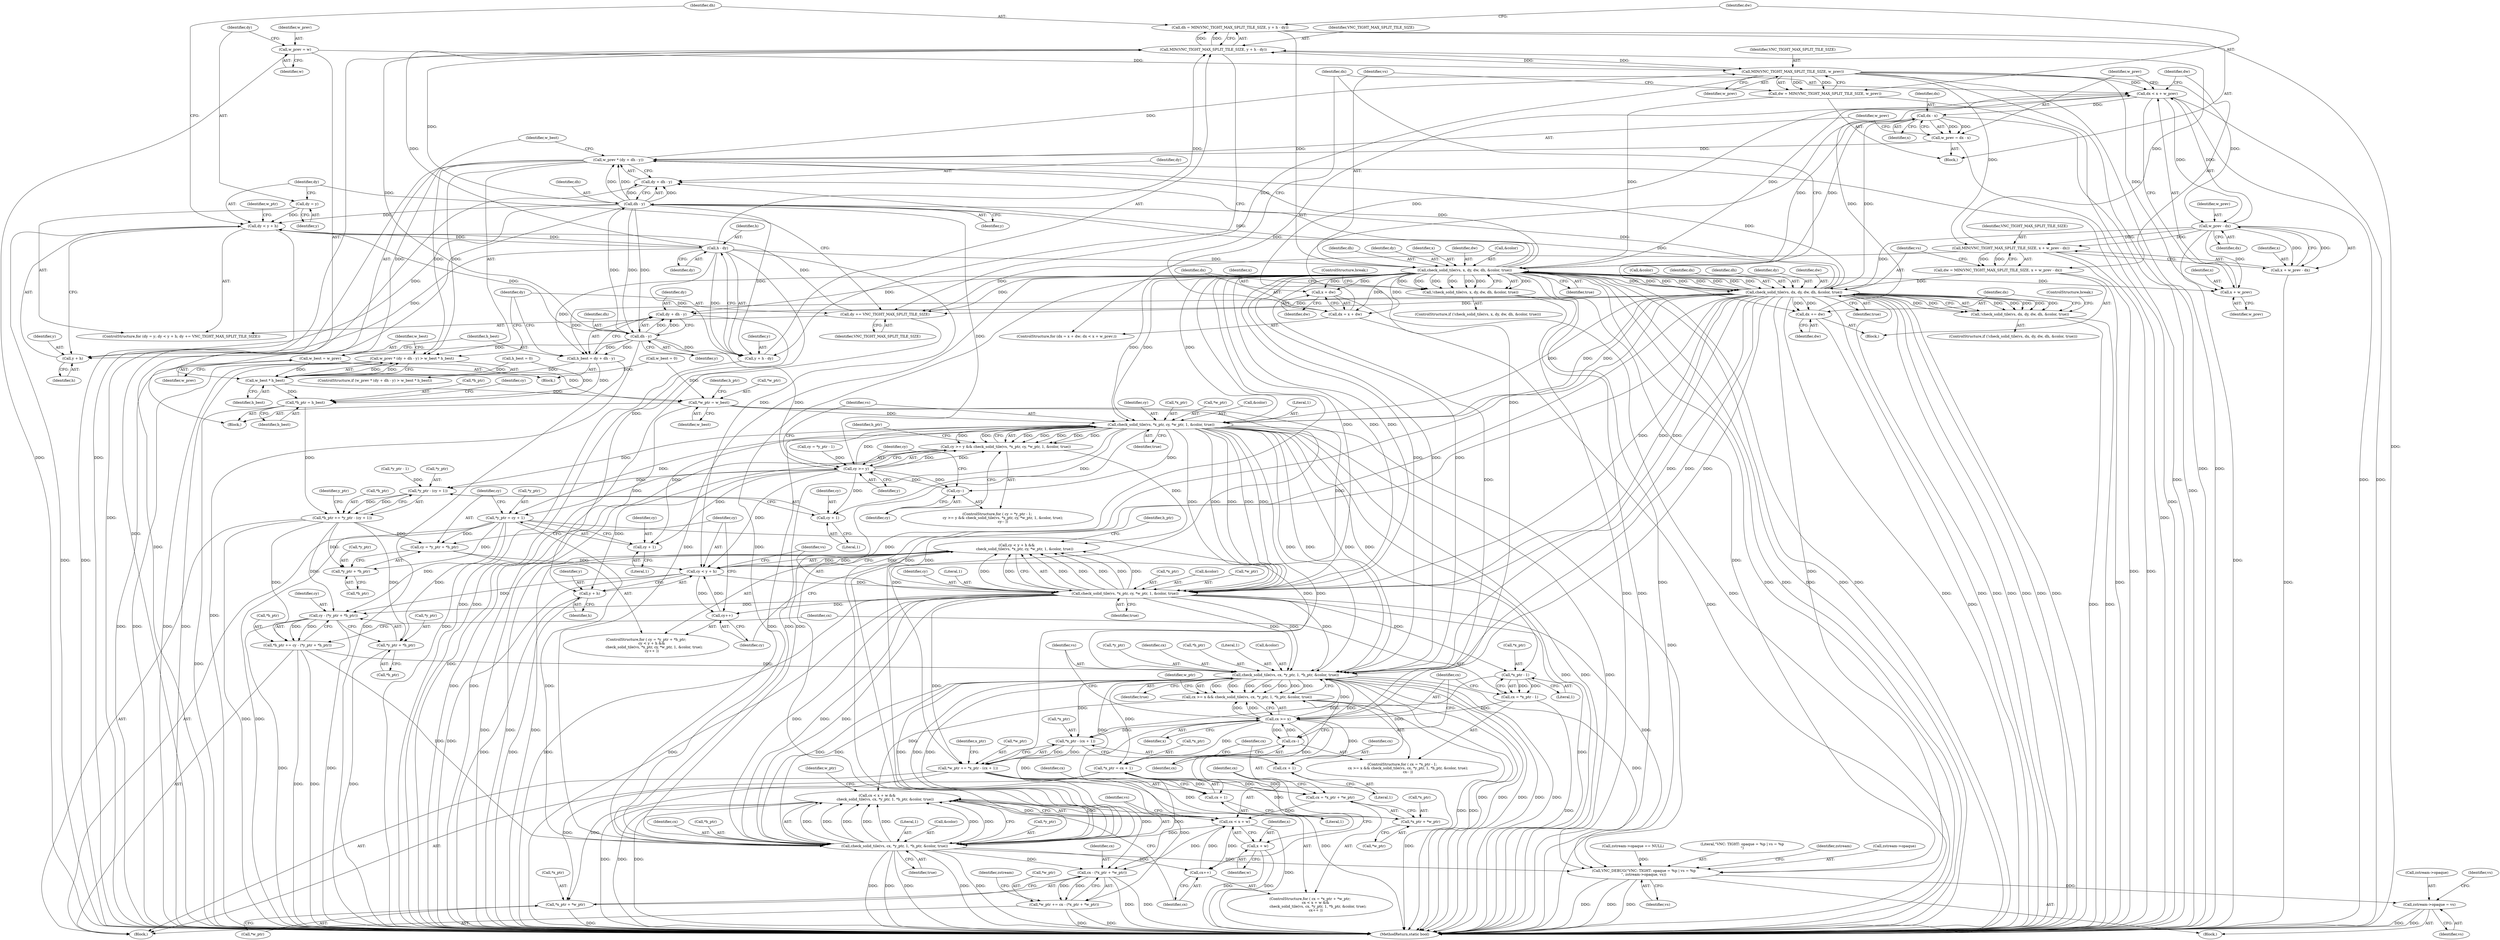 digraph "0_qemu_9f64916da20eea67121d544698676295bbb105a7_0@integer" {
"1000202" [label="(Call,dh = MIN(VNC_TIGHT_MAX_SPLIT_TILE_SIZE, y + h - dy))"];
"1000204" [label="(Call,MIN(VNC_TIGHT_MAX_SPLIT_TILE_SIZE, y + h - dy))"];
"1000213" [label="(Call,MIN(VNC_TIGHT_MAX_SPLIT_TILE_SIZE, w_prev))"];
"1000186" [label="(Call,w_prev = w)"];
"1000273" [label="(Call,w_prev * (dy + dh - y))"];
"1000266" [label="(Call,w_prev = dx - x)"];
"1000268" [label="(Call,dx - x)"];
"1000235" [label="(Call,dx < x + w_prev)"];
"1000263" [label="(Call,dx += dw)"];
"1000252" [label="(Call,check_solid_tile(vs, dx, dy, dw, dh, &color, true))"];
"1000218" [label="(Call,check_solid_tile(vs, x, dy, dw, dh, &color, true))"];
"1000202" [label="(Call,dh = MIN(VNC_TIGHT_MAX_SPLIT_TILE_SIZE, y + h - dy))"];
"1000208" [label="(Call,h - dy)"];
"1000193" [label="(Call,dy < y + h)"];
"1000190" [label="(Call,dy = y)"];
"1000198" [label="(Call,dy += VNC_TIGHT_MAX_SPLIT_TILE_SIZE)"];
"1000243" [label="(Call,MIN(VNC_TIGHT_MAX_SPLIT_TILE_SIZE, x + w_prev - dx))"];
"1000247" [label="(Call,w_prev - dx)"];
"1000291" [label="(Call,dh - y)"];
"1000277" [label="(Call,dh - y)"];
"1000211" [label="(Call,dw = MIN(VNC_TIGHT_MAX_SPLIT_TILE_SIZE, w_prev))"];
"1000241" [label="(Call,dw = MIN(VNC_TIGHT_MAX_SPLIT_TILE_SIZE, x + w_prev - dx))"];
"1000230" [label="(Call,dx = x + dw)"];
"1000195" [label="(Call,y + h)"];
"1000237" [label="(Call,x + w_prev)"];
"1000251" [label="(Call,!check_solid_tile(vs, dx, dy, dw, dh, &color, true))"];
"1000272" [label="(Call,w_prev * (dy + dh - y) > w_best * h_best)"];
"1000284" [label="(Call,w_best = w_prev)"];
"1000280" [label="(Call,w_best * h_best)"];
"1000294" [label="(Call,*w_ptr = w_best)"];
"1000316" [label="(Call,check_solid_tile(vs, *x_ptr, cy, *w_ptr, 1, &color, true))"];
"1000312" [label="(Call,cy >= y && check_solid_tile(vs, *x_ptr, cy, *w_ptr, 1, &color, true))"];
"1000352" [label="(Call,cy < y + h &&\n              check_solid_tile(vs, *x_ptr, cy, *w_ptr, 1, &color, true))"];
"1000327" [label="(Call,cy--)"];
"1000313" [label="(Call,cy >= y)"];
"1000332" [label="(Call,*y_ptr - (cy + 1))"];
"1000329" [label="(Call,*h_ptr += *y_ptr - (cy + 1))"];
"1000345" [label="(Call,cy = *y_ptr + *h_ptr)"];
"1000353" [label="(Call,cy < y + h)"];
"1000358" [label="(Call,check_solid_tile(vs, *x_ptr, cy, *w_ptr, 1, &color, true))"];
"1000369" [label="(Call,cy++)"];
"1000374" [label="(Call,cy - (*y_ptr + *h_ptr))"];
"1000371" [label="(Call,*h_ptr += cy - (*y_ptr + *h_ptr))"];
"1000392" [label="(Call,check_solid_tile(vs, cx, *y_ptr, 1, *h_ptr, &color, true))"];
"1000388" [label="(Call,cx >= x && check_solid_tile(vs, cx, *y_ptr, 1, *h_ptr, &color, true))"];
"1000428" [label="(Call,cx < x + w &&\n              check_solid_tile(vs, cx, *y_ptr, 1, *h_ptr, &color, true))"];
"1000403" [label="(Call,cx--)"];
"1000389" [label="(Call,cx >= x)"];
"1000408" [label="(Call,*x_ptr - (cx + 1))"];
"1000405" [label="(Call,*w_ptr += *x_ptr - (cx + 1))"];
"1000421" [label="(Call,cx = *x_ptr + *w_ptr)"];
"1000429" [label="(Call,cx < x + w)"];
"1000434" [label="(Call,check_solid_tile(vs, cx, *y_ptr, 1, *h_ptr, &color, true))"];
"1000445" [label="(Call,cx++)"];
"1000450" [label="(Call,cx - (*x_ptr + *w_ptr))"];
"1000447" [label="(Call,*w_ptr += cx - (*x_ptr + *w_ptr))"];
"1000480" [label="(Call,VNC_DEBUG(\"VNC: TIGHT: opaque = %p | vs = %p\n\", zstream->opaque, vs))"];
"1000525" [label="(Call,zstream->opaque = vs)"];
"1000423" [label="(Call,*x_ptr + *w_ptr)"];
"1000452" [label="(Call,*x_ptr + *w_ptr)"];
"1000411" [label="(Call,cx + 1)"];
"1000414" [label="(Call,*x_ptr = cx + 1)"];
"1000417" [label="(Call,cx + 1)"];
"1000431" [label="(Call,x + w)"];
"1000384" [label="(Call,*x_ptr - 1)"];
"1000382" [label="(Call,cx = *x_ptr - 1)"];
"1000347" [label="(Call,*y_ptr + *h_ptr)"];
"1000376" [label="(Call,*y_ptr + *h_ptr)"];
"1000335" [label="(Call,cy + 1)"];
"1000338" [label="(Call,*y_ptr = cy + 1)"];
"1000341" [label="(Call,cy + 1)"];
"1000355" [label="(Call,y + h)"];
"1000298" [label="(Call,*h_ptr = h_best)"];
"1000275" [label="(Call,dy + dh - y)"];
"1000206" [label="(Call,y + h - dy)"];
"1000287" [label="(Call,h_best = dy + dh - y)"];
"1000289" [label="(Call,dy + dh - y)"];
"1000245" [label="(Call,x + w_prev - dx)"];
"1000217" [label="(Call,!check_solid_tile(vs, x, dy, dw, dh, &color, true))"];
"1000232" [label="(Call,x + dw)"];
"1000204" [label="(Call,MIN(VNC_TIGHT_MAX_SPLIT_TILE_SIZE, y + h - dy))"];
"1000335" [label="(Call,cy + 1)"];
"1000393" [label="(Identifier,vs)"];
"1000191" [label="(Identifier,dy)"];
"1000257" [label="(Identifier,dh)"];
"1000296" [label="(Identifier,w_ptr)"];
"1000284" [label="(Call,w_best = w_prev)"];
"1000217" [label="(Call,!check_solid_tile(vs, x, dy, dw, dh, &color, true))"];
"1000398" [label="(Call,*h_ptr)"];
"1000343" [label="(Literal,1)"];
"1000397" [label="(Literal,1)"];
"1000444" [label="(Identifier,true)"];
"1000297" [label="(Identifier,w_best)"];
"1000436" [label="(Identifier,cx)"];
"1000194" [label="(Identifier,dy)"];
"1000255" [label="(Identifier,dy)"];
"1000409" [label="(Call,*x_ptr)"];
"1000198" [label="(Call,dy += VNC_TIGHT_MAX_SPLIT_TILE_SIZE)"];
"1000316" [label="(Call,check_solid_tile(vs, *x_ptr, cy, *w_ptr, 1, &color, true))"];
"1000323" [label="(Literal,1)"];
"1000337" [label="(Literal,1)"];
"1000384" [label="(Call,*x_ptr - 1)"];
"1000228" [label="(ControlStructure,break;)"];
"1000419" [label="(Literal,1)"];
"1000362" [label="(Identifier,cy)"];
"1000347" [label="(Call,*y_ptr + *h_ptr)"];
"1000265" [label="(Identifier,dw)"];
"1000248" [label="(Identifier,w_prev)"];
"1000373" [label="(Identifier,h_ptr)"];
"1000190" [label="(Call,dy = y)"];
"1000387" [label="(Literal,1)"];
"1000350" [label="(Call,*h_ptr)"];
"1000428" [label="(Call,cx < x + w &&\n              check_solid_tile(vs, cx, *y_ptr, 1, *h_ptr, &color, true))"];
"1000340" [label="(Identifier,y_ptr)"];
"1000263" [label="(Call,dx += dw)"];
"1000375" [label="(Identifier,cy)"];
"1000299" [label="(Call,*h_ptr)"];
"1000256" [label="(Identifier,dw)"];
"1000420" [label="(ControlStructure,for ( cx = *x_ptr + *w_ptr;\n          cx < x + w &&\n              check_solid_tile(vs, cx, *y_ptr, 1, *h_ptr, &color, true);\n          cx++ ))"];
"1000400" [label="(Call,&color)"];
"1000445" [label="(Call,cx++)"];
"1000237" [label="(Call,x + w_prev)"];
"1000451" [label="(Identifier,cx)"];
"1000278" [label="(Identifier,dh)"];
"1000385" [label="(Call,*x_ptr)"];
"1000206" [label="(Call,y + h - dy)"];
"1000216" [label="(ControlStructure,if (!check_solid_tile(vs, x, dy, dw, dh, &color, true)))"];
"1000424" [label="(Call,*x_ptr)"];
"1000266" [label="(Call,w_prev = dx - x)"];
"1000313" [label="(Call,cy >= y)"];
"1000369" [label="(Call,cy++)"];
"1000429" [label="(Call,cx < x + w)"];
"1000285" [label="(Identifier,w_best)"];
"1000406" [label="(Call,*w_ptr)"];
"1000213" [label="(Call,MIN(VNC_TIGHT_MAX_SPLIT_TILE_SIZE, w_prev))"];
"1000358" [label="(Call,check_solid_tile(vs, *x_ptr, cy, *w_ptr, 1, &color, true))"];
"1000485" [label="(Identifier,vs)"];
"1000238" [label="(Identifier,x)"];
"1000388" [label="(Call,cx >= x && check_solid_tile(vs, cx, *y_ptr, 1, *h_ptr, &color, true))"];
"1000381" [label="(ControlStructure,for ( cx = *x_ptr - 1;\n          cx >= x && check_solid_tile(vs, cx, *y_ptr, 1, *h_ptr, &color, true);\n          cx-- ))"];
"1000426" [label="(Call,*w_ptr)"];
"1000448" [label="(Call,*w_ptr)"];
"1000239" [label="(Identifier,w_prev)"];
"1000356" [label="(Identifier,y)"];
"1000183" [label="(Call,h_best = 0)"];
"1000270" [label="(Identifier,x)"];
"1000258" [label="(Call,&color)"];
"1000244" [label="(Identifier,VNC_TIGHT_MAX_SPLIT_TILE_SIZE)"];
"1000202" [label="(Call,dh = MIN(VNC_TIGHT_MAX_SPLIT_TILE_SIZE, y + h - dy))"];
"1000251" [label="(Call,!check_solid_tile(vs, dx, dy, dw, dh, &color, true))"];
"1000291" [label="(Call,dh - y)"];
"1000193" [label="(Call,dy < y + h)"];
"1000328" [label="(Identifier,cy)"];
"1000315" [label="(Identifier,y)"];
"1000219" [label="(Identifier,vs)"];
"1000354" [label="(Identifier,cy)"];
"1000414" [label="(Call,*x_ptr = cx + 1)"];
"1000431" [label="(Call,x + w)"];
"1000453" [label="(Call,*x_ptr)"];
"1000289" [label="(Call,dy + dh - y)"];
"1000376" [label="(Call,*y_ptr + *h_ptr)"];
"1000314" [label="(Identifier,cy)"];
"1000430" [label="(Identifier,cx)"];
"1000481" [label="(Literal,\"VNC: TIGHT: opaque = %p | vs = %p\n\")"];
"1000306" [label="(Call,cy = *y_ptr - 1)"];
"1000336" [label="(Identifier,cy)"];
"1000365" [label="(Literal,1)"];
"1000293" [label="(Identifier,y)"];
"1000224" [label="(Call,&color)"];
"1000267" [label="(Identifier,w_prev)"];
"1000435" [label="(Identifier,vs)"];
"1000346" [label="(Identifier,cy)"];
"1000404" [label="(Identifier,cx)"];
"1000407" [label="(Identifier,w_ptr)"];
"1000422" [label="(Identifier,cx)"];
"1000402" [label="(Identifier,true)"];
"1000207" [label="(Identifier,y)"];
"1000382" [label="(Call,cx = *x_ptr - 1)"];
"1000395" [label="(Call,*y_ptr)"];
"1000277" [label="(Call,dh - y)"];
"1000421" [label="(Call,cx = *x_ptr + *w_ptr)"];
"1000440" [label="(Call,*h_ptr)"];
"1000188" [label="(Identifier,w)"];
"1000295" [label="(Call,*w_ptr)"];
"1000333" [label="(Call,*y_ptr)"];
"1000345" [label="(Call,cy = *y_ptr + *h_ptr)"];
"1000415" [label="(Call,*x_ptr)"];
"1000423" [label="(Call,*x_ptr + *w_ptr)"];
"1000199" [label="(Identifier,dy)"];
"1000192" [label="(Identifier,y)"];
"1000226" [label="(Identifier,true)"];
"1000264" [label="(Identifier,dx)"];
"1000408" [label="(Call,*x_ptr - (cx + 1))"];
"1000242" [label="(Identifier,dw)"];
"1000403" [label="(Call,cx--)"];
"1000416" [label="(Identifier,x_ptr)"];
"1000320" [label="(Identifier,cy)"];
"1000283" [label="(Block,)"];
"1000332" [label="(Call,*y_ptr - (cy + 1))"];
"1000338" [label="(Call,*y_ptr = cy + 1)"];
"1000352" [label="(Call,cy < y + h &&\n              check_solid_tile(vs, *x_ptr, cy, *w_ptr, 1, &color, true))"];
"1000208" [label="(Call,h - dy)"];
"1000331" [label="(Identifier,h_ptr)"];
"1000329" [label="(Call,*h_ptr += *y_ptr - (cy + 1))"];
"1000243" [label="(Call,MIN(VNC_TIGHT_MAX_SPLIT_TILE_SIZE, x + w_prev - dx))"];
"1000215" [label="(Identifier,w_prev)"];
"1000230" [label="(Call,dx = x + dw)"];
"1000290" [label="(Identifier,dy)"];
"1000305" [label="(ControlStructure,for ( cy = *y_ptr - 1;\n          cy >= y && check_solid_tile(vs, *x_ptr, cy, *w_ptr, 1, &color, true);\n          cy-- ))"];
"1000392" [label="(Call,check_solid_tile(vs, cx, *y_ptr, 1, *h_ptr, &color, true))"];
"1000247" [label="(Call,w_prev - dx)"];
"1000249" [label="(Identifier,dx)"];
"1000327" [label="(Call,cy--)"];
"1000246" [label="(Identifier,x)"];
"1000212" [label="(Identifier,dw)"];
"1000196" [label="(Identifier,y)"];
"1000439" [label="(Literal,1)"];
"1000442" [label="(Call,&color)"];
"1000302" [label="(Block,)"];
"1000488" [label="(Identifier,zstream)"];
"1000253" [label="(Identifier,vs)"];
"1000195" [label="(Call,y + h)"];
"1000234" [label="(Identifier,dw)"];
"1000342" [label="(Identifier,cy)"];
"1000223" [label="(Identifier,dh)"];
"1000218" [label="(Call,check_solid_tile(vs, x, dy, dw, dh, &color, true))"];
"1000475" [label="(Block,)"];
"1000412" [label="(Identifier,cx)"];
"1000339" [label="(Call,*y_ptr)"];
"1000279" [label="(Identifier,y)"];
"1000179" [label="(Call,w_best = 0)"];
"1000250" [label="(ControlStructure,if (!check_solid_tile(vs, dx, dy, dw, dh, &color, true)))"];
"1000433" [label="(Identifier,w)"];
"1000355" [label="(Call,y + h)"];
"1000434" [label="(Call,check_solid_tile(vs, cx, *y_ptr, 1, *h_ptr, &color, true))"];
"1000214" [label="(Identifier,VNC_TIGHT_MAX_SPLIT_TILE_SIZE)"];
"1000189" [label="(ControlStructure,for (dy = y; dy < y + h; dy += VNC_TIGHT_MAX_SPLIT_TILE_SIZE))"];
"1000280" [label="(Call,w_best * h_best)"];
"1000312" [label="(Call,cy >= y && check_solid_tile(vs, *x_ptr, cy, *w_ptr, 1, &color, true))"];
"1000241" [label="(Call,dw = MIN(VNC_TIGHT_MAX_SPLIT_TILE_SIZE, x + w_prev - dx))"];
"1000205" [label="(Identifier,VNC_TIGHT_MAX_SPLIT_TILE_SIZE)"];
"1000221" [label="(Identifier,dy)"];
"1000240" [label="(Block,)"];
"1000330" [label="(Call,*h_ptr)"];
"1000383" [label="(Identifier,cx)"];
"1000281" [label="(Identifier,w_best)"];
"1000405" [label="(Call,*w_ptr += *x_ptr - (cx + 1))"];
"1000187" [label="(Identifier,w_prev)"];
"1000260" [label="(Identifier,true)"];
"1000437" [label="(Call,*y_ptr)"];
"1000211" [label="(Call,dw = MIN(VNC_TIGHT_MAX_SPLIT_TILE_SIZE, w_prev))"];
"1000231" [label="(Identifier,dx)"];
"1000288" [label="(Identifier,h_best)"];
"1000318" [label="(Call,*x_ptr)"];
"1000374" [label="(Call,cy - (*y_ptr + *h_ptr))"];
"1000368" [label="(Identifier,true)"];
"1000233" [label="(Identifier,x)"];
"1000341" [label="(Call,cy + 1)"];
"1000455" [label="(Call,*w_ptr)"];
"1000482" [label="(Call,zstream->opaque)"];
"1000460" [label="(Identifier,zstream)"];
"1000450" [label="(Call,cx - (*x_ptr + *w_ptr))"];
"1000301" [label="(Identifier,h_best)"];
"1000360" [label="(Call,*x_ptr)"];
"1000307" [label="(Identifier,cy)"];
"1000321" [label="(Call,*w_ptr)"];
"1000282" [label="(Identifier,h_best)"];
"1000391" [label="(Identifier,x)"];
"1000294" [label="(Call,*w_ptr = w_best)"];
"1000526" [label="(Call,zstream->opaque)"];
"1000449" [label="(Identifier,w_ptr)"];
"1000268" [label="(Call,dx - x)"];
"1000418" [label="(Identifier,cx)"];
"1000274" [label="(Identifier,w_prev)"];
"1000235" [label="(Call,dx < x + w_prev)"];
"1000186" [label="(Call,w_prev = w)"];
"1000232" [label="(Call,x + dw)"];
"1000197" [label="(Identifier,h)"];
"1000359" [label="(Identifier,vs)"];
"1000535" [label="(Identifier,vs)"];
"1000348" [label="(Call,*y_ptr)"];
"1000275" [label="(Call,dy + dh - y)"];
"1000210" [label="(Identifier,dy)"];
"1000229" [label="(ControlStructure,for (dx = x + dw; dx < x + w_prev;))"];
"1000273" [label="(Call,w_prev * (dy + dh - y))"];
"1000203" [label="(Identifier,dh)"];
"1000254" [label="(Identifier,dx)"];
"1000262" [label="(ControlStructure,break;)"];
"1000286" [label="(Identifier,w_prev)"];
"1000201" [label="(Block,)"];
"1000366" [label="(Call,&color)"];
"1000413" [label="(Literal,1)"];
"1000357" [label="(Identifier,h)"];
"1000394" [label="(Identifier,cx)"];
"1000446" [label="(Identifier,cx)"];
"1000245" [label="(Call,x + w_prev - dx)"];
"1000236" [label="(Identifier,dx)"];
"1000372" [label="(Call,*h_ptr)"];
"1000272" [label="(Call,w_prev * (dy + dh - y) > w_best * h_best)"];
"1000353" [label="(Call,cy < y + h)"];
"1000271" [label="(ControlStructure,if (w_prev * (dy + dh - y) > w_best * h_best))"];
"1000269" [label="(Identifier,dx)"];
"1000300" [label="(Identifier,h_ptr)"];
"1000220" [label="(Identifier,x)"];
"1000390" [label="(Identifier,cx)"];
"1000287" [label="(Call,h_best = dy + dh - y)"];
"1000529" [label="(Identifier,vs)"];
"1000298" [label="(Call,*h_ptr = h_best)"];
"1000200" [label="(Identifier,VNC_TIGHT_MAX_SPLIT_TILE_SIZE)"];
"1000317" [label="(Identifier,vs)"];
"1000209" [label="(Identifier,h)"];
"1000470" [label="(Call,zstream->opaque == NULL)"];
"1000370" [label="(Identifier,cy)"];
"1000371" [label="(Call,*h_ptr += cy - (*y_ptr + *h_ptr))"];
"1000363" [label="(Call,*w_ptr)"];
"1000417" [label="(Call,cx + 1)"];
"1000292" [label="(Identifier,dh)"];
"1000525" [label="(Call,zstream->opaque = vs)"];
"1000389" [label="(Call,cx >= x)"];
"1000946" [label="(MethodReturn,static bool)"];
"1000344" [label="(ControlStructure,for ( cy = *y_ptr + *h_ptr;\n          cy < y + h &&\n              check_solid_tile(vs, *x_ptr, cy, *w_ptr, 1, &color, true);\n          cy++ ))"];
"1000308" [label="(Call,*y_ptr - 1)"];
"1000377" [label="(Call,*y_ptr)"];
"1000411" [label="(Call,cx + 1)"];
"1000252" [label="(Call,check_solid_tile(vs, dx, dy, dw, dh, &color, true))"];
"1000324" [label="(Call,&color)"];
"1000452" [label="(Call,*x_ptr + *w_ptr)"];
"1000447" [label="(Call,*w_ptr += cx - (*x_ptr + *w_ptr))"];
"1000480" [label="(Call,VNC_DEBUG(\"VNC: TIGHT: opaque = %p | vs = %p\n\", zstream->opaque, vs))"];
"1000276" [label="(Identifier,dy)"];
"1000432" [label="(Identifier,x)"];
"1000379" [label="(Call,*h_ptr)"];
"1000172" [label="(Block,)"];
"1000222" [label="(Identifier,dw)"];
"1000326" [label="(Identifier,true)"];
"1000202" -> "1000201"  [label="AST: "];
"1000202" -> "1000204"  [label="CFG: "];
"1000203" -> "1000202"  [label="AST: "];
"1000204" -> "1000202"  [label="AST: "];
"1000212" -> "1000202"  [label="CFG: "];
"1000202" -> "1000946"  [label="DDG: "];
"1000204" -> "1000202"  [label="DDG: "];
"1000204" -> "1000202"  [label="DDG: "];
"1000202" -> "1000218"  [label="DDG: "];
"1000204" -> "1000206"  [label="CFG: "];
"1000205" -> "1000204"  [label="AST: "];
"1000206" -> "1000204"  [label="AST: "];
"1000204" -> "1000946"  [label="DDG: "];
"1000213" -> "1000204"  [label="DDG: "];
"1000243" -> "1000204"  [label="DDG: "];
"1000291" -> "1000204"  [label="DDG: "];
"1000277" -> "1000204"  [label="DDG: "];
"1000208" -> "1000204"  [label="DDG: "];
"1000208" -> "1000204"  [label="DDG: "];
"1000204" -> "1000213"  [label="DDG: "];
"1000213" -> "1000211"  [label="AST: "];
"1000213" -> "1000215"  [label="CFG: "];
"1000214" -> "1000213"  [label="AST: "];
"1000215" -> "1000213"  [label="AST: "];
"1000211" -> "1000213"  [label="CFG: "];
"1000213" -> "1000946"  [label="DDG: "];
"1000213" -> "1000946"  [label="DDG: "];
"1000213" -> "1000198"  [label="DDG: "];
"1000213" -> "1000211"  [label="DDG: "];
"1000213" -> "1000211"  [label="DDG: "];
"1000186" -> "1000213"  [label="DDG: "];
"1000273" -> "1000213"  [label="DDG: "];
"1000213" -> "1000235"  [label="DDG: "];
"1000213" -> "1000237"  [label="DDG: "];
"1000213" -> "1000243"  [label="DDG: "];
"1000213" -> "1000247"  [label="DDG: "];
"1000186" -> "1000172"  [label="AST: "];
"1000186" -> "1000188"  [label="CFG: "];
"1000187" -> "1000186"  [label="AST: "];
"1000188" -> "1000186"  [label="AST: "];
"1000191" -> "1000186"  [label="CFG: "];
"1000186" -> "1000946"  [label="DDG: "];
"1000273" -> "1000272"  [label="AST: "];
"1000273" -> "1000275"  [label="CFG: "];
"1000274" -> "1000273"  [label="AST: "];
"1000275" -> "1000273"  [label="AST: "];
"1000281" -> "1000273"  [label="CFG: "];
"1000273" -> "1000946"  [label="DDG: "];
"1000273" -> "1000946"  [label="DDG: "];
"1000273" -> "1000272"  [label="DDG: "];
"1000273" -> "1000272"  [label="DDG: "];
"1000266" -> "1000273"  [label="DDG: "];
"1000218" -> "1000273"  [label="DDG: "];
"1000252" -> "1000273"  [label="DDG: "];
"1000277" -> "1000273"  [label="DDG: "];
"1000277" -> "1000273"  [label="DDG: "];
"1000273" -> "1000284"  [label="DDG: "];
"1000266" -> "1000201"  [label="AST: "];
"1000266" -> "1000268"  [label="CFG: "];
"1000267" -> "1000266"  [label="AST: "];
"1000268" -> "1000266"  [label="AST: "];
"1000274" -> "1000266"  [label="CFG: "];
"1000266" -> "1000946"  [label="DDG: "];
"1000268" -> "1000266"  [label="DDG: "];
"1000268" -> "1000266"  [label="DDG: "];
"1000268" -> "1000270"  [label="CFG: "];
"1000269" -> "1000268"  [label="AST: "];
"1000270" -> "1000268"  [label="AST: "];
"1000268" -> "1000946"  [label="DDG: "];
"1000268" -> "1000218"  [label="DDG: "];
"1000235" -> "1000268"  [label="DDG: "];
"1000252" -> "1000268"  [label="DDG: "];
"1000218" -> "1000268"  [label="DDG: "];
"1000268" -> "1000389"  [label="DDG: "];
"1000235" -> "1000229"  [label="AST: "];
"1000235" -> "1000237"  [label="CFG: "];
"1000236" -> "1000235"  [label="AST: "];
"1000237" -> "1000235"  [label="AST: "];
"1000242" -> "1000235"  [label="CFG: "];
"1000267" -> "1000235"  [label="CFG: "];
"1000235" -> "1000946"  [label="DDG: "];
"1000235" -> "1000946"  [label="DDG: "];
"1000263" -> "1000235"  [label="DDG: "];
"1000230" -> "1000235"  [label="DDG: "];
"1000218" -> "1000235"  [label="DDG: "];
"1000247" -> "1000235"  [label="DDG: "];
"1000235" -> "1000247"  [label="DDG: "];
"1000263" -> "1000240"  [label="AST: "];
"1000263" -> "1000265"  [label="CFG: "];
"1000264" -> "1000263"  [label="AST: "];
"1000265" -> "1000263"  [label="AST: "];
"1000236" -> "1000263"  [label="CFG: "];
"1000263" -> "1000946"  [label="DDG: "];
"1000252" -> "1000263"  [label="DDG: "];
"1000252" -> "1000263"  [label="DDG: "];
"1000252" -> "1000251"  [label="AST: "];
"1000252" -> "1000260"  [label="CFG: "];
"1000253" -> "1000252"  [label="AST: "];
"1000254" -> "1000252"  [label="AST: "];
"1000255" -> "1000252"  [label="AST: "];
"1000256" -> "1000252"  [label="AST: "];
"1000257" -> "1000252"  [label="AST: "];
"1000258" -> "1000252"  [label="AST: "];
"1000260" -> "1000252"  [label="AST: "];
"1000251" -> "1000252"  [label="CFG: "];
"1000252" -> "1000946"  [label="DDG: "];
"1000252" -> "1000946"  [label="DDG: "];
"1000252" -> "1000946"  [label="DDG: "];
"1000252" -> "1000946"  [label="DDG: "];
"1000252" -> "1000946"  [label="DDG: "];
"1000252" -> "1000946"  [label="DDG: "];
"1000252" -> "1000946"  [label="DDG: "];
"1000252" -> "1000198"  [label="DDG: "];
"1000252" -> "1000218"  [label="DDG: "];
"1000252" -> "1000218"  [label="DDG: "];
"1000252" -> "1000218"  [label="DDG: "];
"1000252" -> "1000251"  [label="DDG: "];
"1000252" -> "1000251"  [label="DDG: "];
"1000252" -> "1000251"  [label="DDG: "];
"1000252" -> "1000251"  [label="DDG: "];
"1000252" -> "1000251"  [label="DDG: "];
"1000252" -> "1000251"  [label="DDG: "];
"1000252" -> "1000251"  [label="DDG: "];
"1000218" -> "1000252"  [label="DDG: "];
"1000218" -> "1000252"  [label="DDG: "];
"1000218" -> "1000252"  [label="DDG: "];
"1000218" -> "1000252"  [label="DDG: "];
"1000218" -> "1000252"  [label="DDG: "];
"1000247" -> "1000252"  [label="DDG: "];
"1000241" -> "1000252"  [label="DDG: "];
"1000252" -> "1000275"  [label="DDG: "];
"1000252" -> "1000277"  [label="DDG: "];
"1000252" -> "1000287"  [label="DDG: "];
"1000252" -> "1000289"  [label="DDG: "];
"1000252" -> "1000316"  [label="DDG: "];
"1000252" -> "1000316"  [label="DDG: "];
"1000252" -> "1000316"  [label="DDG: "];
"1000252" -> "1000358"  [label="DDG: "];
"1000252" -> "1000358"  [label="DDG: "];
"1000252" -> "1000358"  [label="DDG: "];
"1000252" -> "1000392"  [label="DDG: "];
"1000252" -> "1000392"  [label="DDG: "];
"1000252" -> "1000392"  [label="DDG: "];
"1000252" -> "1000434"  [label="DDG: "];
"1000252" -> "1000434"  [label="DDG: "];
"1000252" -> "1000434"  [label="DDG: "];
"1000252" -> "1000480"  [label="DDG: "];
"1000218" -> "1000217"  [label="AST: "];
"1000218" -> "1000226"  [label="CFG: "];
"1000219" -> "1000218"  [label="AST: "];
"1000220" -> "1000218"  [label="AST: "];
"1000221" -> "1000218"  [label="AST: "];
"1000222" -> "1000218"  [label="AST: "];
"1000223" -> "1000218"  [label="AST: "];
"1000224" -> "1000218"  [label="AST: "];
"1000226" -> "1000218"  [label="AST: "];
"1000217" -> "1000218"  [label="CFG: "];
"1000218" -> "1000946"  [label="DDG: "];
"1000218" -> "1000946"  [label="DDG: "];
"1000218" -> "1000946"  [label="DDG: "];
"1000218" -> "1000946"  [label="DDG: "];
"1000218" -> "1000946"  [label="DDG: "];
"1000218" -> "1000946"  [label="DDG: "];
"1000218" -> "1000198"  [label="DDG: "];
"1000218" -> "1000217"  [label="DDG: "];
"1000218" -> "1000217"  [label="DDG: "];
"1000218" -> "1000217"  [label="DDG: "];
"1000218" -> "1000217"  [label="DDG: "];
"1000218" -> "1000217"  [label="DDG: "];
"1000218" -> "1000217"  [label="DDG: "];
"1000218" -> "1000217"  [label="DDG: "];
"1000208" -> "1000218"  [label="DDG: "];
"1000211" -> "1000218"  [label="DDG: "];
"1000218" -> "1000230"  [label="DDG: "];
"1000218" -> "1000230"  [label="DDG: "];
"1000218" -> "1000232"  [label="DDG: "];
"1000218" -> "1000232"  [label="DDG: "];
"1000218" -> "1000237"  [label="DDG: "];
"1000218" -> "1000275"  [label="DDG: "];
"1000218" -> "1000277"  [label="DDG: "];
"1000218" -> "1000287"  [label="DDG: "];
"1000218" -> "1000289"  [label="DDG: "];
"1000218" -> "1000316"  [label="DDG: "];
"1000218" -> "1000316"  [label="DDG: "];
"1000218" -> "1000316"  [label="DDG: "];
"1000218" -> "1000358"  [label="DDG: "];
"1000218" -> "1000358"  [label="DDG: "];
"1000218" -> "1000358"  [label="DDG: "];
"1000218" -> "1000389"  [label="DDG: "];
"1000218" -> "1000392"  [label="DDG: "];
"1000218" -> "1000392"  [label="DDG: "];
"1000218" -> "1000392"  [label="DDG: "];
"1000218" -> "1000434"  [label="DDG: "];
"1000218" -> "1000434"  [label="DDG: "];
"1000218" -> "1000434"  [label="DDG: "];
"1000218" -> "1000480"  [label="DDG: "];
"1000208" -> "1000206"  [label="AST: "];
"1000208" -> "1000210"  [label="CFG: "];
"1000209" -> "1000208"  [label="AST: "];
"1000210" -> "1000208"  [label="AST: "];
"1000206" -> "1000208"  [label="CFG: "];
"1000208" -> "1000193"  [label="DDG: "];
"1000208" -> "1000195"  [label="DDG: "];
"1000208" -> "1000206"  [label="DDG: "];
"1000208" -> "1000206"  [label="DDG: "];
"1000193" -> "1000208"  [label="DDG: "];
"1000208" -> "1000353"  [label="DDG: "];
"1000208" -> "1000355"  [label="DDG: "];
"1000193" -> "1000189"  [label="AST: "];
"1000193" -> "1000195"  [label="CFG: "];
"1000194" -> "1000193"  [label="AST: "];
"1000195" -> "1000193"  [label="AST: "];
"1000203" -> "1000193"  [label="CFG: "];
"1000296" -> "1000193"  [label="CFG: "];
"1000193" -> "1000946"  [label="DDG: "];
"1000193" -> "1000946"  [label="DDG: "];
"1000190" -> "1000193"  [label="DDG: "];
"1000198" -> "1000193"  [label="DDG: "];
"1000291" -> "1000193"  [label="DDG: "];
"1000277" -> "1000193"  [label="DDG: "];
"1000190" -> "1000189"  [label="AST: "];
"1000190" -> "1000192"  [label="CFG: "];
"1000191" -> "1000190"  [label="AST: "];
"1000192" -> "1000190"  [label="AST: "];
"1000194" -> "1000190"  [label="CFG: "];
"1000198" -> "1000189"  [label="AST: "];
"1000198" -> "1000200"  [label="CFG: "];
"1000199" -> "1000198"  [label="AST: "];
"1000200" -> "1000198"  [label="AST: "];
"1000194" -> "1000198"  [label="CFG: "];
"1000198" -> "1000946"  [label="DDG: "];
"1000243" -> "1000198"  [label="DDG: "];
"1000243" -> "1000241"  [label="AST: "];
"1000243" -> "1000245"  [label="CFG: "];
"1000244" -> "1000243"  [label="AST: "];
"1000245" -> "1000243"  [label="AST: "];
"1000241" -> "1000243"  [label="CFG: "];
"1000243" -> "1000946"  [label="DDG: "];
"1000243" -> "1000946"  [label="DDG: "];
"1000243" -> "1000241"  [label="DDG: "];
"1000243" -> "1000241"  [label="DDG: "];
"1000247" -> "1000243"  [label="DDG: "];
"1000247" -> "1000243"  [label="DDG: "];
"1000247" -> "1000245"  [label="AST: "];
"1000247" -> "1000249"  [label="CFG: "];
"1000248" -> "1000247"  [label="AST: "];
"1000249" -> "1000247"  [label="AST: "];
"1000245" -> "1000247"  [label="CFG: "];
"1000247" -> "1000946"  [label="DDG: "];
"1000247" -> "1000237"  [label="DDG: "];
"1000247" -> "1000245"  [label="DDG: "];
"1000247" -> "1000245"  [label="DDG: "];
"1000291" -> "1000289"  [label="AST: "];
"1000291" -> "1000293"  [label="CFG: "];
"1000292" -> "1000291"  [label="AST: "];
"1000293" -> "1000291"  [label="AST: "];
"1000289" -> "1000291"  [label="CFG: "];
"1000291" -> "1000946"  [label="DDG: "];
"1000291" -> "1000195"  [label="DDG: "];
"1000291" -> "1000206"  [label="DDG: "];
"1000291" -> "1000277"  [label="DDG: "];
"1000291" -> "1000287"  [label="DDG: "];
"1000291" -> "1000287"  [label="DDG: "];
"1000291" -> "1000289"  [label="DDG: "];
"1000291" -> "1000289"  [label="DDG: "];
"1000277" -> "1000291"  [label="DDG: "];
"1000277" -> "1000291"  [label="DDG: "];
"1000291" -> "1000313"  [label="DDG: "];
"1000277" -> "1000275"  [label="AST: "];
"1000277" -> "1000279"  [label="CFG: "];
"1000278" -> "1000277"  [label="AST: "];
"1000279" -> "1000277"  [label="AST: "];
"1000275" -> "1000277"  [label="CFG: "];
"1000277" -> "1000946"  [label="DDG: "];
"1000277" -> "1000195"  [label="DDG: "];
"1000277" -> "1000206"  [label="DDG: "];
"1000277" -> "1000275"  [label="DDG: "];
"1000277" -> "1000275"  [label="DDG: "];
"1000277" -> "1000313"  [label="DDG: "];
"1000211" -> "1000201"  [label="AST: "];
"1000212" -> "1000211"  [label="AST: "];
"1000219" -> "1000211"  [label="CFG: "];
"1000211" -> "1000946"  [label="DDG: "];
"1000241" -> "1000240"  [label="AST: "];
"1000242" -> "1000241"  [label="AST: "];
"1000253" -> "1000241"  [label="CFG: "];
"1000241" -> "1000946"  [label="DDG: "];
"1000230" -> "1000229"  [label="AST: "];
"1000230" -> "1000232"  [label="CFG: "];
"1000231" -> "1000230"  [label="AST: "];
"1000232" -> "1000230"  [label="AST: "];
"1000236" -> "1000230"  [label="CFG: "];
"1000230" -> "1000946"  [label="DDG: "];
"1000195" -> "1000197"  [label="CFG: "];
"1000196" -> "1000195"  [label="AST: "];
"1000197" -> "1000195"  [label="AST: "];
"1000237" -> "1000239"  [label="CFG: "];
"1000238" -> "1000237"  [label="AST: "];
"1000239" -> "1000237"  [label="AST: "];
"1000251" -> "1000250"  [label="AST: "];
"1000262" -> "1000251"  [label="CFG: "];
"1000264" -> "1000251"  [label="CFG: "];
"1000251" -> "1000946"  [label="DDG: "];
"1000251" -> "1000946"  [label="DDG: "];
"1000272" -> "1000271"  [label="AST: "];
"1000272" -> "1000280"  [label="CFG: "];
"1000280" -> "1000272"  [label="AST: "];
"1000285" -> "1000272"  [label="CFG: "];
"1000199" -> "1000272"  [label="CFG: "];
"1000272" -> "1000946"  [label="DDG: "];
"1000272" -> "1000946"  [label="DDG: "];
"1000272" -> "1000946"  [label="DDG: "];
"1000280" -> "1000272"  [label="DDG: "];
"1000280" -> "1000272"  [label="DDG: "];
"1000284" -> "1000283"  [label="AST: "];
"1000284" -> "1000286"  [label="CFG: "];
"1000285" -> "1000284"  [label="AST: "];
"1000286" -> "1000284"  [label="AST: "];
"1000288" -> "1000284"  [label="CFG: "];
"1000284" -> "1000946"  [label="DDG: "];
"1000284" -> "1000280"  [label="DDG: "];
"1000284" -> "1000294"  [label="DDG: "];
"1000280" -> "1000282"  [label="CFG: "];
"1000281" -> "1000280"  [label="AST: "];
"1000282" -> "1000280"  [label="AST: "];
"1000179" -> "1000280"  [label="DDG: "];
"1000183" -> "1000280"  [label="DDG: "];
"1000287" -> "1000280"  [label="DDG: "];
"1000280" -> "1000294"  [label="DDG: "];
"1000280" -> "1000298"  [label="DDG: "];
"1000294" -> "1000172"  [label="AST: "];
"1000294" -> "1000297"  [label="CFG: "];
"1000295" -> "1000294"  [label="AST: "];
"1000297" -> "1000294"  [label="AST: "];
"1000300" -> "1000294"  [label="CFG: "];
"1000294" -> "1000946"  [label="DDG: "];
"1000179" -> "1000294"  [label="DDG: "];
"1000294" -> "1000316"  [label="DDG: "];
"1000294" -> "1000358"  [label="DDG: "];
"1000294" -> "1000405"  [label="DDG: "];
"1000316" -> "1000312"  [label="AST: "];
"1000316" -> "1000326"  [label="CFG: "];
"1000317" -> "1000316"  [label="AST: "];
"1000318" -> "1000316"  [label="AST: "];
"1000320" -> "1000316"  [label="AST: "];
"1000321" -> "1000316"  [label="AST: "];
"1000323" -> "1000316"  [label="AST: "];
"1000324" -> "1000316"  [label="AST: "];
"1000326" -> "1000316"  [label="AST: "];
"1000312" -> "1000316"  [label="CFG: "];
"1000316" -> "1000946"  [label="DDG: "];
"1000316" -> "1000946"  [label="DDG: "];
"1000316" -> "1000946"  [label="DDG: "];
"1000316" -> "1000312"  [label="DDG: "];
"1000316" -> "1000312"  [label="DDG: "];
"1000316" -> "1000312"  [label="DDG: "];
"1000316" -> "1000312"  [label="DDG: "];
"1000316" -> "1000312"  [label="DDG: "];
"1000316" -> "1000312"  [label="DDG: "];
"1000316" -> "1000312"  [label="DDG: "];
"1000313" -> "1000316"  [label="DDG: "];
"1000316" -> "1000327"  [label="DDG: "];
"1000316" -> "1000332"  [label="DDG: "];
"1000316" -> "1000335"  [label="DDG: "];
"1000316" -> "1000338"  [label="DDG: "];
"1000316" -> "1000341"  [label="DDG: "];
"1000316" -> "1000358"  [label="DDG: "];
"1000316" -> "1000358"  [label="DDG: "];
"1000316" -> "1000358"  [label="DDG: "];
"1000316" -> "1000358"  [label="DDG: "];
"1000316" -> "1000358"  [label="DDG: "];
"1000316" -> "1000384"  [label="DDG: "];
"1000316" -> "1000392"  [label="DDG: "];
"1000316" -> "1000392"  [label="DDG: "];
"1000316" -> "1000392"  [label="DDG: "];
"1000316" -> "1000405"  [label="DDG: "];
"1000316" -> "1000434"  [label="DDG: "];
"1000316" -> "1000434"  [label="DDG: "];
"1000316" -> "1000434"  [label="DDG: "];
"1000316" -> "1000480"  [label="DDG: "];
"1000312" -> "1000305"  [label="AST: "];
"1000312" -> "1000313"  [label="CFG: "];
"1000313" -> "1000312"  [label="AST: "];
"1000328" -> "1000312"  [label="CFG: "];
"1000331" -> "1000312"  [label="CFG: "];
"1000312" -> "1000946"  [label="DDG: "];
"1000312" -> "1000946"  [label="DDG: "];
"1000313" -> "1000312"  [label="DDG: "];
"1000313" -> "1000312"  [label="DDG: "];
"1000312" -> "1000352"  [label="DDG: "];
"1000352" -> "1000344"  [label="AST: "];
"1000352" -> "1000353"  [label="CFG: "];
"1000352" -> "1000358"  [label="CFG: "];
"1000353" -> "1000352"  [label="AST: "];
"1000358" -> "1000352"  [label="AST: "];
"1000370" -> "1000352"  [label="CFG: "];
"1000373" -> "1000352"  [label="CFG: "];
"1000352" -> "1000946"  [label="DDG: "];
"1000352" -> "1000946"  [label="DDG: "];
"1000352" -> "1000946"  [label="DDG: "];
"1000353" -> "1000352"  [label="DDG: "];
"1000353" -> "1000352"  [label="DDG: "];
"1000358" -> "1000352"  [label="DDG: "];
"1000358" -> "1000352"  [label="DDG: "];
"1000358" -> "1000352"  [label="DDG: "];
"1000358" -> "1000352"  [label="DDG: "];
"1000358" -> "1000352"  [label="DDG: "];
"1000358" -> "1000352"  [label="DDG: "];
"1000358" -> "1000352"  [label="DDG: "];
"1000327" -> "1000305"  [label="AST: "];
"1000327" -> "1000328"  [label="CFG: "];
"1000328" -> "1000327"  [label="AST: "];
"1000314" -> "1000327"  [label="CFG: "];
"1000327" -> "1000313"  [label="DDG: "];
"1000313" -> "1000327"  [label="DDG: "];
"1000313" -> "1000315"  [label="CFG: "];
"1000314" -> "1000313"  [label="AST: "];
"1000315" -> "1000313"  [label="AST: "];
"1000317" -> "1000313"  [label="CFG: "];
"1000306" -> "1000313"  [label="DDG: "];
"1000313" -> "1000332"  [label="DDG: "];
"1000313" -> "1000335"  [label="DDG: "];
"1000313" -> "1000338"  [label="DDG: "];
"1000313" -> "1000341"  [label="DDG: "];
"1000313" -> "1000353"  [label="DDG: "];
"1000313" -> "1000355"  [label="DDG: "];
"1000332" -> "1000329"  [label="AST: "];
"1000332" -> "1000335"  [label="CFG: "];
"1000333" -> "1000332"  [label="AST: "];
"1000335" -> "1000332"  [label="AST: "];
"1000329" -> "1000332"  [label="CFG: "];
"1000332" -> "1000329"  [label="DDG: "];
"1000332" -> "1000329"  [label="DDG: "];
"1000308" -> "1000332"  [label="DDG: "];
"1000329" -> "1000302"  [label="AST: "];
"1000330" -> "1000329"  [label="AST: "];
"1000340" -> "1000329"  [label="CFG: "];
"1000329" -> "1000946"  [label="DDG: "];
"1000298" -> "1000329"  [label="DDG: "];
"1000329" -> "1000345"  [label="DDG: "];
"1000329" -> "1000347"  [label="DDG: "];
"1000329" -> "1000371"  [label="DDG: "];
"1000329" -> "1000374"  [label="DDG: "];
"1000329" -> "1000376"  [label="DDG: "];
"1000345" -> "1000344"  [label="AST: "];
"1000345" -> "1000347"  [label="CFG: "];
"1000346" -> "1000345"  [label="AST: "];
"1000347" -> "1000345"  [label="AST: "];
"1000354" -> "1000345"  [label="CFG: "];
"1000338" -> "1000345"  [label="DDG: "];
"1000345" -> "1000353"  [label="DDG: "];
"1000353" -> "1000355"  [label="CFG: "];
"1000354" -> "1000353"  [label="AST: "];
"1000355" -> "1000353"  [label="AST: "];
"1000359" -> "1000353"  [label="CFG: "];
"1000353" -> "1000946"  [label="DDG: "];
"1000369" -> "1000353"  [label="DDG: "];
"1000353" -> "1000358"  [label="DDG: "];
"1000353" -> "1000369"  [label="DDG: "];
"1000353" -> "1000374"  [label="DDG: "];
"1000358" -> "1000368"  [label="CFG: "];
"1000359" -> "1000358"  [label="AST: "];
"1000360" -> "1000358"  [label="AST: "];
"1000362" -> "1000358"  [label="AST: "];
"1000363" -> "1000358"  [label="AST: "];
"1000365" -> "1000358"  [label="AST: "];
"1000366" -> "1000358"  [label="AST: "];
"1000368" -> "1000358"  [label="AST: "];
"1000358" -> "1000946"  [label="DDG: "];
"1000358" -> "1000946"  [label="DDG: "];
"1000358" -> "1000946"  [label="DDG: "];
"1000358" -> "1000369"  [label="DDG: "];
"1000358" -> "1000374"  [label="DDG: "];
"1000358" -> "1000384"  [label="DDG: "];
"1000358" -> "1000392"  [label="DDG: "];
"1000358" -> "1000392"  [label="DDG: "];
"1000358" -> "1000392"  [label="DDG: "];
"1000358" -> "1000405"  [label="DDG: "];
"1000358" -> "1000434"  [label="DDG: "];
"1000358" -> "1000434"  [label="DDG: "];
"1000358" -> "1000434"  [label="DDG: "];
"1000358" -> "1000480"  [label="DDG: "];
"1000369" -> "1000344"  [label="AST: "];
"1000369" -> "1000370"  [label="CFG: "];
"1000370" -> "1000369"  [label="AST: "];
"1000354" -> "1000369"  [label="CFG: "];
"1000374" -> "1000371"  [label="AST: "];
"1000374" -> "1000376"  [label="CFG: "];
"1000375" -> "1000374"  [label="AST: "];
"1000376" -> "1000374"  [label="AST: "];
"1000371" -> "1000374"  [label="CFG: "];
"1000374" -> "1000946"  [label="DDG: "];
"1000374" -> "1000946"  [label="DDG: "];
"1000374" -> "1000371"  [label="DDG: "];
"1000374" -> "1000371"  [label="DDG: "];
"1000338" -> "1000374"  [label="DDG: "];
"1000371" -> "1000302"  [label="AST: "];
"1000372" -> "1000371"  [label="AST: "];
"1000383" -> "1000371"  [label="CFG: "];
"1000371" -> "1000946"  [label="DDG: "];
"1000371" -> "1000946"  [label="DDG: "];
"1000371" -> "1000392"  [label="DDG: "];
"1000371" -> "1000434"  [label="DDG: "];
"1000392" -> "1000388"  [label="AST: "];
"1000392" -> "1000402"  [label="CFG: "];
"1000393" -> "1000392"  [label="AST: "];
"1000394" -> "1000392"  [label="AST: "];
"1000395" -> "1000392"  [label="AST: "];
"1000397" -> "1000392"  [label="AST: "];
"1000398" -> "1000392"  [label="AST: "];
"1000400" -> "1000392"  [label="AST: "];
"1000402" -> "1000392"  [label="AST: "];
"1000388" -> "1000392"  [label="CFG: "];
"1000392" -> "1000946"  [label="DDG: "];
"1000392" -> "1000946"  [label="DDG: "];
"1000392" -> "1000946"  [label="DDG: "];
"1000392" -> "1000946"  [label="DDG: "];
"1000392" -> "1000946"  [label="DDG: "];
"1000392" -> "1000388"  [label="DDG: "];
"1000392" -> "1000388"  [label="DDG: "];
"1000392" -> "1000388"  [label="DDG: "];
"1000392" -> "1000388"  [label="DDG: "];
"1000392" -> "1000388"  [label="DDG: "];
"1000392" -> "1000388"  [label="DDG: "];
"1000392" -> "1000388"  [label="DDG: "];
"1000338" -> "1000392"  [label="DDG: "];
"1000389" -> "1000392"  [label="DDG: "];
"1000392" -> "1000403"  [label="DDG: "];
"1000392" -> "1000408"  [label="DDG: "];
"1000392" -> "1000411"  [label="DDG: "];
"1000392" -> "1000414"  [label="DDG: "];
"1000392" -> "1000417"  [label="DDG: "];
"1000392" -> "1000434"  [label="DDG: "];
"1000392" -> "1000434"  [label="DDG: "];
"1000392" -> "1000434"  [label="DDG: "];
"1000392" -> "1000434"  [label="DDG: "];
"1000392" -> "1000434"  [label="DDG: "];
"1000392" -> "1000480"  [label="DDG: "];
"1000388" -> "1000381"  [label="AST: "];
"1000388" -> "1000389"  [label="CFG: "];
"1000389" -> "1000388"  [label="AST: "];
"1000404" -> "1000388"  [label="CFG: "];
"1000407" -> "1000388"  [label="CFG: "];
"1000388" -> "1000946"  [label="DDG: "];
"1000388" -> "1000946"  [label="DDG: "];
"1000389" -> "1000388"  [label="DDG: "];
"1000389" -> "1000388"  [label="DDG: "];
"1000388" -> "1000428"  [label="DDG: "];
"1000428" -> "1000420"  [label="AST: "];
"1000428" -> "1000429"  [label="CFG: "];
"1000428" -> "1000434"  [label="CFG: "];
"1000429" -> "1000428"  [label="AST: "];
"1000434" -> "1000428"  [label="AST: "];
"1000446" -> "1000428"  [label="CFG: "];
"1000449" -> "1000428"  [label="CFG: "];
"1000428" -> "1000946"  [label="DDG: "];
"1000428" -> "1000946"  [label="DDG: "];
"1000428" -> "1000946"  [label="DDG: "];
"1000429" -> "1000428"  [label="DDG: "];
"1000429" -> "1000428"  [label="DDG: "];
"1000434" -> "1000428"  [label="DDG: "];
"1000434" -> "1000428"  [label="DDG: "];
"1000434" -> "1000428"  [label="DDG: "];
"1000434" -> "1000428"  [label="DDG: "];
"1000434" -> "1000428"  [label="DDG: "];
"1000434" -> "1000428"  [label="DDG: "];
"1000434" -> "1000428"  [label="DDG: "];
"1000403" -> "1000381"  [label="AST: "];
"1000403" -> "1000404"  [label="CFG: "];
"1000404" -> "1000403"  [label="AST: "];
"1000390" -> "1000403"  [label="CFG: "];
"1000403" -> "1000389"  [label="DDG: "];
"1000389" -> "1000403"  [label="DDG: "];
"1000389" -> "1000391"  [label="CFG: "];
"1000390" -> "1000389"  [label="AST: "];
"1000391" -> "1000389"  [label="AST: "];
"1000393" -> "1000389"  [label="CFG: "];
"1000382" -> "1000389"  [label="DDG: "];
"1000389" -> "1000408"  [label="DDG: "];
"1000389" -> "1000411"  [label="DDG: "];
"1000389" -> "1000414"  [label="DDG: "];
"1000389" -> "1000417"  [label="DDG: "];
"1000389" -> "1000429"  [label="DDG: "];
"1000389" -> "1000431"  [label="DDG: "];
"1000408" -> "1000405"  [label="AST: "];
"1000408" -> "1000411"  [label="CFG: "];
"1000409" -> "1000408"  [label="AST: "];
"1000411" -> "1000408"  [label="AST: "];
"1000405" -> "1000408"  [label="CFG: "];
"1000408" -> "1000405"  [label="DDG: "];
"1000408" -> "1000405"  [label="DDG: "];
"1000384" -> "1000408"  [label="DDG: "];
"1000405" -> "1000302"  [label="AST: "];
"1000406" -> "1000405"  [label="AST: "];
"1000416" -> "1000405"  [label="CFG: "];
"1000405" -> "1000946"  [label="DDG: "];
"1000405" -> "1000421"  [label="DDG: "];
"1000405" -> "1000423"  [label="DDG: "];
"1000405" -> "1000447"  [label="DDG: "];
"1000405" -> "1000450"  [label="DDG: "];
"1000405" -> "1000452"  [label="DDG: "];
"1000421" -> "1000420"  [label="AST: "];
"1000421" -> "1000423"  [label="CFG: "];
"1000422" -> "1000421"  [label="AST: "];
"1000423" -> "1000421"  [label="AST: "];
"1000430" -> "1000421"  [label="CFG: "];
"1000414" -> "1000421"  [label="DDG: "];
"1000421" -> "1000429"  [label="DDG: "];
"1000429" -> "1000431"  [label="CFG: "];
"1000430" -> "1000429"  [label="AST: "];
"1000431" -> "1000429"  [label="AST: "];
"1000435" -> "1000429"  [label="CFG: "];
"1000429" -> "1000946"  [label="DDG: "];
"1000445" -> "1000429"  [label="DDG: "];
"1000429" -> "1000434"  [label="DDG: "];
"1000429" -> "1000445"  [label="DDG: "];
"1000429" -> "1000450"  [label="DDG: "];
"1000434" -> "1000444"  [label="CFG: "];
"1000435" -> "1000434"  [label="AST: "];
"1000436" -> "1000434"  [label="AST: "];
"1000437" -> "1000434"  [label="AST: "];
"1000439" -> "1000434"  [label="AST: "];
"1000440" -> "1000434"  [label="AST: "];
"1000442" -> "1000434"  [label="AST: "];
"1000444" -> "1000434"  [label="AST: "];
"1000434" -> "1000946"  [label="DDG: "];
"1000434" -> "1000946"  [label="DDG: "];
"1000434" -> "1000946"  [label="DDG: "];
"1000434" -> "1000946"  [label="DDG: "];
"1000434" -> "1000946"  [label="DDG: "];
"1000338" -> "1000434"  [label="DDG: "];
"1000434" -> "1000445"  [label="DDG: "];
"1000434" -> "1000450"  [label="DDG: "];
"1000434" -> "1000480"  [label="DDG: "];
"1000445" -> "1000420"  [label="AST: "];
"1000445" -> "1000446"  [label="CFG: "];
"1000446" -> "1000445"  [label="AST: "];
"1000430" -> "1000445"  [label="CFG: "];
"1000450" -> "1000447"  [label="AST: "];
"1000450" -> "1000452"  [label="CFG: "];
"1000451" -> "1000450"  [label="AST: "];
"1000452" -> "1000450"  [label="AST: "];
"1000447" -> "1000450"  [label="CFG: "];
"1000450" -> "1000946"  [label="DDG: "];
"1000450" -> "1000946"  [label="DDG: "];
"1000450" -> "1000447"  [label="DDG: "];
"1000450" -> "1000447"  [label="DDG: "];
"1000414" -> "1000450"  [label="DDG: "];
"1000447" -> "1000302"  [label="AST: "];
"1000448" -> "1000447"  [label="AST: "];
"1000460" -> "1000447"  [label="CFG: "];
"1000447" -> "1000946"  [label="DDG: "];
"1000447" -> "1000946"  [label="DDG: "];
"1000480" -> "1000475"  [label="AST: "];
"1000480" -> "1000485"  [label="CFG: "];
"1000481" -> "1000480"  [label="AST: "];
"1000482" -> "1000480"  [label="AST: "];
"1000485" -> "1000480"  [label="AST: "];
"1000488" -> "1000480"  [label="CFG: "];
"1000480" -> "1000946"  [label="DDG: "];
"1000480" -> "1000946"  [label="DDG: "];
"1000480" -> "1000946"  [label="DDG: "];
"1000470" -> "1000480"  [label="DDG: "];
"1000480" -> "1000525"  [label="DDG: "];
"1000525" -> "1000475"  [label="AST: "];
"1000525" -> "1000529"  [label="CFG: "];
"1000526" -> "1000525"  [label="AST: "];
"1000529" -> "1000525"  [label="AST: "];
"1000535" -> "1000525"  [label="CFG: "];
"1000525" -> "1000946"  [label="DDG: "];
"1000525" -> "1000946"  [label="DDG: "];
"1000423" -> "1000426"  [label="CFG: "];
"1000424" -> "1000423"  [label="AST: "];
"1000426" -> "1000423"  [label="AST: "];
"1000414" -> "1000423"  [label="DDG: "];
"1000452" -> "1000455"  [label="CFG: "];
"1000453" -> "1000452"  [label="AST: "];
"1000455" -> "1000452"  [label="AST: "];
"1000452" -> "1000946"  [label="DDG: "];
"1000414" -> "1000452"  [label="DDG: "];
"1000411" -> "1000413"  [label="CFG: "];
"1000412" -> "1000411"  [label="AST: "];
"1000413" -> "1000411"  [label="AST: "];
"1000414" -> "1000302"  [label="AST: "];
"1000414" -> "1000417"  [label="CFG: "];
"1000415" -> "1000414"  [label="AST: "];
"1000417" -> "1000414"  [label="AST: "];
"1000422" -> "1000414"  [label="CFG: "];
"1000414" -> "1000946"  [label="DDG: "];
"1000417" -> "1000419"  [label="CFG: "];
"1000418" -> "1000417"  [label="AST: "];
"1000419" -> "1000417"  [label="AST: "];
"1000431" -> "1000433"  [label="CFG: "];
"1000432" -> "1000431"  [label="AST: "];
"1000433" -> "1000431"  [label="AST: "];
"1000431" -> "1000946"  [label="DDG: "];
"1000431" -> "1000946"  [label="DDG: "];
"1000384" -> "1000382"  [label="AST: "];
"1000384" -> "1000387"  [label="CFG: "];
"1000385" -> "1000384"  [label="AST: "];
"1000387" -> "1000384"  [label="AST: "];
"1000382" -> "1000384"  [label="CFG: "];
"1000384" -> "1000382"  [label="DDG: "];
"1000384" -> "1000382"  [label="DDG: "];
"1000382" -> "1000381"  [label="AST: "];
"1000383" -> "1000382"  [label="AST: "];
"1000390" -> "1000382"  [label="CFG: "];
"1000382" -> "1000946"  [label="DDG: "];
"1000347" -> "1000350"  [label="CFG: "];
"1000348" -> "1000347"  [label="AST: "];
"1000350" -> "1000347"  [label="AST: "];
"1000338" -> "1000347"  [label="DDG: "];
"1000376" -> "1000379"  [label="CFG: "];
"1000377" -> "1000376"  [label="AST: "];
"1000379" -> "1000376"  [label="AST: "];
"1000376" -> "1000946"  [label="DDG: "];
"1000338" -> "1000376"  [label="DDG: "];
"1000335" -> "1000337"  [label="CFG: "];
"1000336" -> "1000335"  [label="AST: "];
"1000337" -> "1000335"  [label="AST: "];
"1000338" -> "1000302"  [label="AST: "];
"1000338" -> "1000341"  [label="CFG: "];
"1000339" -> "1000338"  [label="AST: "];
"1000341" -> "1000338"  [label="AST: "];
"1000346" -> "1000338"  [label="CFG: "];
"1000338" -> "1000946"  [label="DDG: "];
"1000341" -> "1000343"  [label="CFG: "];
"1000342" -> "1000341"  [label="AST: "];
"1000343" -> "1000341"  [label="AST: "];
"1000355" -> "1000357"  [label="CFG: "];
"1000356" -> "1000355"  [label="AST: "];
"1000357" -> "1000355"  [label="AST: "];
"1000355" -> "1000946"  [label="DDG: "];
"1000355" -> "1000946"  [label="DDG: "];
"1000298" -> "1000172"  [label="AST: "];
"1000298" -> "1000301"  [label="CFG: "];
"1000299" -> "1000298"  [label="AST: "];
"1000301" -> "1000298"  [label="AST: "];
"1000307" -> "1000298"  [label="CFG: "];
"1000298" -> "1000946"  [label="DDG: "];
"1000183" -> "1000298"  [label="DDG: "];
"1000287" -> "1000298"  [label="DDG: "];
"1000276" -> "1000275"  [label="AST: "];
"1000275" -> "1000946"  [label="DDG: "];
"1000207" -> "1000206"  [label="AST: "];
"1000206" -> "1000946"  [label="DDG: "];
"1000287" -> "1000283"  [label="AST: "];
"1000287" -> "1000289"  [label="CFG: "];
"1000288" -> "1000287"  [label="AST: "];
"1000289" -> "1000287"  [label="AST: "];
"1000199" -> "1000287"  [label="CFG: "];
"1000287" -> "1000946"  [label="DDG: "];
"1000290" -> "1000289"  [label="AST: "];
"1000289" -> "1000946"  [label="DDG: "];
"1000246" -> "1000245"  [label="AST: "];
"1000245" -> "1000946"  [label="DDG: "];
"1000217" -> "1000216"  [label="AST: "];
"1000228" -> "1000217"  [label="CFG: "];
"1000231" -> "1000217"  [label="CFG: "];
"1000217" -> "1000946"  [label="DDG: "];
"1000217" -> "1000946"  [label="DDG: "];
"1000232" -> "1000234"  [label="CFG: "];
"1000233" -> "1000232"  [label="AST: "];
"1000234" -> "1000232"  [label="AST: "];
"1000232" -> "1000946"  [label="DDG: "];
}
